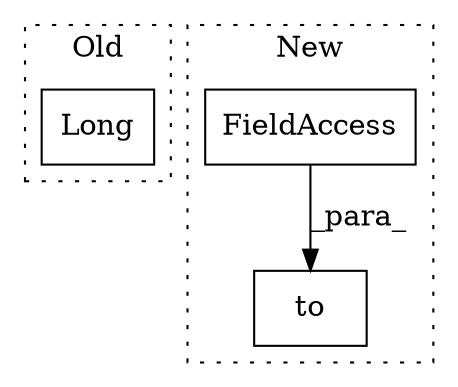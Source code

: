 digraph G {
subgraph cluster0 {
1 [label="Long" a="32" s="856" l="6" shape="box"];
label = "Old";
style="dotted";
}
subgraph cluster1 {
2 [label="to" a="32" s="2401,2415" l="3,1" shape="box"];
3 [label="FieldAccess" a="22" s="2404" l="11" shape="box"];
label = "New";
style="dotted";
}
3 -> 2 [label="_para_"];
}